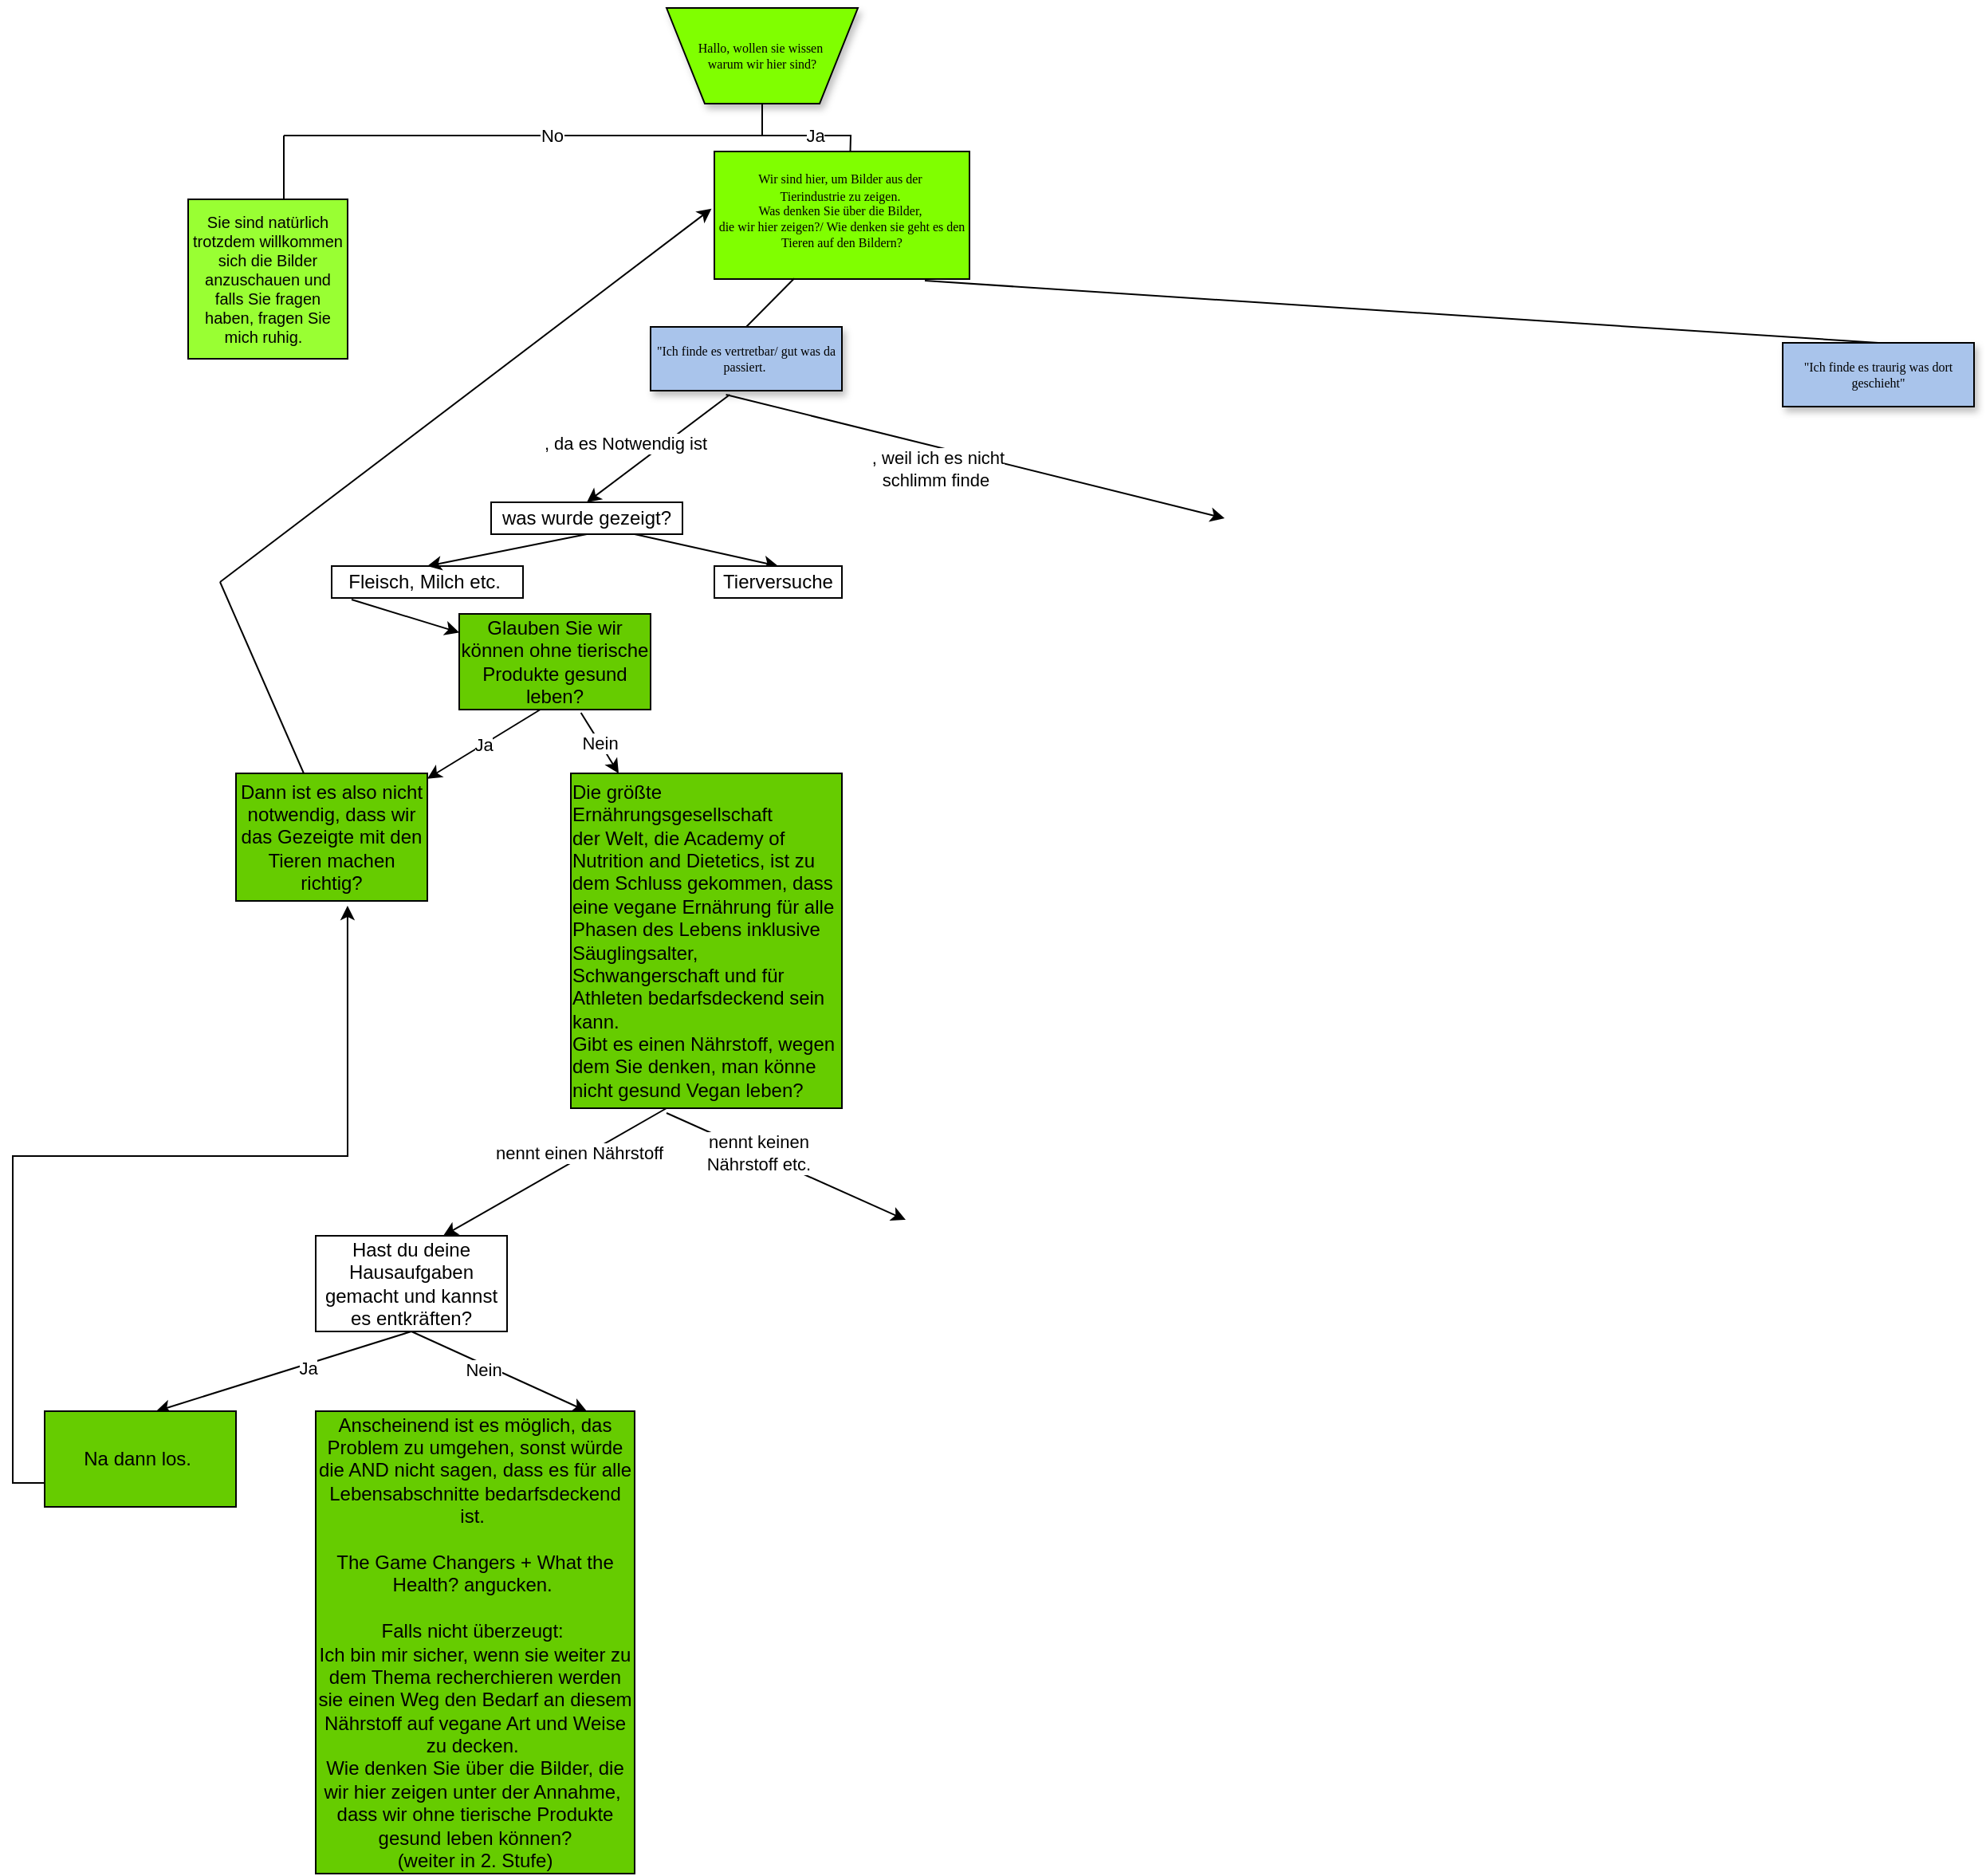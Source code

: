 <mxfile version="13.6.10" type="github">
  <diagram name="Page-1" id="edf60f1a-56cd-e834-aa8a-f176f3a09ee4">
    <mxGraphModel dx="1185" dy="662" grid="1" gridSize="10" guides="1" tooltips="1" connect="1" arrows="1" fold="1" page="1" pageScale="1" pageWidth="5000" pageHeight="5000" background="#ffffff" math="0" shadow="0">
      <root>
        <mxCell id="0" />
        <mxCell id="1" parent="0" />
        <mxCell id="6EovEtZMzCxZlVtwhs3X-1" style="edgeStyle=orthogonalEdgeStyle;rounded=0;html=1;labelBackgroundColor=none;startSize=5;endArrow=classicThin;endFill=1;endSize=5;jettySize=auto;orthogonalLoop=1;strokeWidth=1;fontFamily=Verdana;fontSize=8;fillColor=#FFD966;" edge="1" source="6EovEtZMzCxZlVtwhs3X-2" parent="1">
          <mxGeometry relative="1" as="geometry">
            <mxPoint x="3155" y="2380" as="targetPoint" />
          </mxGeometry>
        </mxCell>
        <mxCell id="6EovEtZMzCxZlVtwhs3X-75" value="Ja&lt;br&gt;" style="edgeLabel;html=1;align=center;verticalAlign=middle;resizable=0;points=[];" vertex="1" connectable="0" parent="6EovEtZMzCxZlVtwhs3X-1">
          <mxGeometry x="0.096" relative="1" as="geometry">
            <mxPoint as="offset" />
          </mxGeometry>
        </mxCell>
        <mxCell id="6EovEtZMzCxZlVtwhs3X-2" value="Hallo, wollen sie wissen&amp;nbsp;&lt;br&gt;warum wir hier sind?" style="shape=trapezoid;whiteSpace=wrap;html=1;rounded=0;shadow=1;labelBackgroundColor=none;strokeWidth=1;fontFamily=Verdana;fontSize=8;align=center;flipV=1;fillColor=#80FF00;" vertex="1" parent="1">
          <mxGeometry x="3040" y="2280" width="120" height="60" as="geometry" />
        </mxCell>
        <mxCell id="6EovEtZMzCxZlVtwhs3X-16" value="&quot;Ich finde es vertretbar/ gut was da passiert.&amp;nbsp;" style="whiteSpace=wrap;html=1;rounded=0;shadow=1;labelBackgroundColor=none;strokeWidth=1;fontFamily=Verdana;fontSize=8;align=center;fillColor=#A9C4EB;" vertex="1" parent="1">
          <mxGeometry x="3030" y="2480" width="120" height="40" as="geometry" />
        </mxCell>
        <mxCell id="6EovEtZMzCxZlVtwhs3X-20" value="&quot;Ich finde es traurig was dort geschieht&quot;" style="whiteSpace=wrap;html=1;rounded=0;shadow=1;labelBackgroundColor=none;strokeWidth=1;fontFamily=Verdana;fontSize=8;align=center;spacing=6;fillColor=#A9C4EB;" vertex="1" parent="1">
          <mxGeometry x="3740" y="2490" width="120" height="40" as="geometry" />
        </mxCell>
        <mxCell id="6EovEtZMzCxZlVtwhs3X-60" value="&lt;div&gt;&lt;span style=&quot;font-family: &amp;#34;verdana&amp;#34; ; font-size: 8px&quot;&gt;Wir sind hier, um Bilder aus der&amp;nbsp;&lt;/span&gt;&lt;/div&gt;&lt;span style=&quot;font-size: 8px ; font-family: &amp;#34;verdana&amp;#34;&quot;&gt;&lt;div&gt;&lt;span&gt;Tierindustrie zu zeigen.&amp;nbsp;&lt;/span&gt;&lt;/div&gt;&lt;/span&gt;&lt;span style=&quot;font-size: 8px ; font-family: &amp;#34;verdana&amp;#34;&quot;&gt;&lt;div&gt;&lt;span&gt;Was denken Sie über die Bilder,&amp;nbsp;&lt;/span&gt;&lt;/div&gt;&lt;/span&gt;&lt;span style=&quot;font-size: 8px ; font-family: &amp;#34;verdana&amp;#34;&quot;&gt;&lt;div&gt;&lt;span&gt;die wir hier zeigen?/ Wie denken sie geht es den Tieren auf den Bildern?&lt;/span&gt;&lt;/div&gt;&lt;div&gt;&lt;br&gt;&lt;/div&gt;&lt;/span&gt;" style="rounded=0;whiteSpace=wrap;html=1;align=center;fillColor=#80FF00;" vertex="1" parent="1">
          <mxGeometry x="3070" y="2370" width="160" height="80" as="geometry" />
        </mxCell>
        <mxCell id="6EovEtZMzCxZlVtwhs3X-61" value="" style="endArrow=none;html=1;" edge="1" parent="1">
          <mxGeometry width="50" height="50" relative="1" as="geometry">
            <mxPoint x="3100" y="2360" as="sourcePoint" />
            <mxPoint x="2920" y="2360" as="targetPoint" />
          </mxGeometry>
        </mxCell>
        <mxCell id="6EovEtZMzCxZlVtwhs3X-67" value="No&lt;br&gt;" style="edgeLabel;html=1;align=center;verticalAlign=middle;resizable=0;points=[];" vertex="1" connectable="0" parent="6EovEtZMzCxZlVtwhs3X-61">
          <mxGeometry x="0.473" relative="1" as="geometry">
            <mxPoint as="offset" />
          </mxGeometry>
        </mxCell>
        <mxCell id="6EovEtZMzCxZlVtwhs3X-68" value="&lt;div style=&quot;font-size: 10px&quot;&gt;&lt;div&gt;&lt;font style=&quot;line-height: 90% ; font-size: 10px&quot;&gt;Sie sind natürlich trotzdem willkommen sich die Bilder anzuschauen und falls Sie fragen haben, fragen Sie mich ruhig.&amp;nbsp;&lt;/font&gt;&lt;font style=&quot;font-size: 10px ; line-height: 90%&quot;&gt;&amp;nbsp;&lt;/font&gt;&lt;/div&gt;&lt;/div&gt;" style="whiteSpace=wrap;html=1;aspect=fixed;align=center;fillColor=#99FF33;" vertex="1" parent="1">
          <mxGeometry x="2740" y="2400" width="100" height="100" as="geometry" />
        </mxCell>
        <mxCell id="6EovEtZMzCxZlVtwhs3X-69" value="" style="endArrow=none;html=1;exitX=0.5;exitY=0;exitDx=0;exitDy=0;entryX=0.313;entryY=0.995;entryDx=0;entryDy=0;entryPerimeter=0;" edge="1" parent="1" source="6EovEtZMzCxZlVtwhs3X-16" target="6EovEtZMzCxZlVtwhs3X-60">
          <mxGeometry width="50" height="50" relative="1" as="geometry">
            <mxPoint x="3100" y="2460" as="sourcePoint" />
            <mxPoint x="3150" y="2410" as="targetPoint" />
          </mxGeometry>
        </mxCell>
        <mxCell id="6EovEtZMzCxZlVtwhs3X-70" value="" style="endArrow=none;html=1;entryX=0.825;entryY=1.013;entryDx=0;entryDy=0;entryPerimeter=0;exitX=0.5;exitY=0;exitDx=0;exitDy=0;" edge="1" parent="1" source="6EovEtZMzCxZlVtwhs3X-20" target="6EovEtZMzCxZlVtwhs3X-60">
          <mxGeometry width="50" height="50" relative="1" as="geometry">
            <mxPoint x="3100" y="2460" as="sourcePoint" />
            <mxPoint x="3150" y="2410" as="targetPoint" />
          </mxGeometry>
        </mxCell>
        <mxCell id="6EovEtZMzCxZlVtwhs3X-73" value="" style="endArrow=classic;html=1;exitX=0.414;exitY=1.062;exitDx=0;exitDy=0;exitPerimeter=0;fillColor=#33FF33;entryX=0.5;entryY=0;entryDx=0;entryDy=0;" edge="1" parent="1" source="6EovEtZMzCxZlVtwhs3X-16" target="6EovEtZMzCxZlVtwhs3X-80">
          <mxGeometry width="50" height="50" relative="1" as="geometry">
            <mxPoint x="3100" y="2570" as="sourcePoint" />
            <mxPoint x="2950" y="2600" as="targetPoint" />
          </mxGeometry>
        </mxCell>
        <mxCell id="6EovEtZMzCxZlVtwhs3X-78" value=", da es Notwendig ist" style="edgeLabel;html=1;align=center;verticalAlign=middle;resizable=0;points=[];" vertex="1" connectable="0" parent="6EovEtZMzCxZlVtwhs3X-73">
          <mxGeometry x="-0.089" y="-1" relative="1" as="geometry">
            <mxPoint x="-24.85" as="offset" />
          </mxGeometry>
        </mxCell>
        <mxCell id="6EovEtZMzCxZlVtwhs3X-77" value="" style="endArrow=classic;html=1;fillColor=#FFD966;exitX=0.394;exitY=1.062;exitDx=0;exitDy=0;exitPerimeter=0;" edge="1" parent="1" source="6EovEtZMzCxZlVtwhs3X-16">
          <mxGeometry width="50" height="50" relative="1" as="geometry">
            <mxPoint x="3100" y="2610" as="sourcePoint" />
            <mxPoint x="3390" y="2600" as="targetPoint" />
          </mxGeometry>
        </mxCell>
        <mxCell id="6EovEtZMzCxZlVtwhs3X-79" value=", weil ich es nicht &lt;br&gt;schlimm finde&amp;nbsp;" style="edgeLabel;html=1;align=center;verticalAlign=middle;resizable=0;points=[];" vertex="1" connectable="0" parent="6EovEtZMzCxZlVtwhs3X-77">
          <mxGeometry x="-0.155" y="1" relative="1" as="geometry">
            <mxPoint y="14.17" as="offset" />
          </mxGeometry>
        </mxCell>
        <mxCell id="6EovEtZMzCxZlVtwhs3X-80" value="was wurde gezeigt?" style="rounded=0;whiteSpace=wrap;html=1;fillColor=#FFFFFF;" vertex="1" parent="1">
          <mxGeometry x="2930" y="2590" width="120" height="20" as="geometry" />
        </mxCell>
        <mxCell id="6EovEtZMzCxZlVtwhs3X-81" value="Fleisch, Milch etc.&amp;nbsp;" style="whiteSpace=wrap;html=1;fillColor=#FFFFFF;" vertex="1" parent="1">
          <mxGeometry x="2830" y="2630" width="120" height="20" as="geometry" />
        </mxCell>
        <mxCell id="6EovEtZMzCxZlVtwhs3X-82" value="" style="endArrow=classic;html=1;fillColor=#FFD966;entryX=0.5;entryY=0;entryDx=0;entryDy=0;exitX=0.5;exitY=1;exitDx=0;exitDy=0;" edge="1" parent="1" source="6EovEtZMzCxZlVtwhs3X-80" target="6EovEtZMzCxZlVtwhs3X-81">
          <mxGeometry width="50" height="50" relative="1" as="geometry">
            <mxPoint x="3100" y="2690" as="sourcePoint" />
            <mxPoint x="3150" y="2640" as="targetPoint" />
          </mxGeometry>
        </mxCell>
        <mxCell id="6EovEtZMzCxZlVtwhs3X-83" value="" style="endArrow=classic;html=1;fillColor=#FFD966;exitX=0.104;exitY=1.052;exitDx=0;exitDy=0;exitPerimeter=0;" edge="1" parent="1" source="6EovEtZMzCxZlVtwhs3X-81" target="6EovEtZMzCxZlVtwhs3X-84">
          <mxGeometry width="50" height="50" relative="1" as="geometry">
            <mxPoint x="3100" y="2690" as="sourcePoint" />
            <mxPoint x="2930" y="2680" as="targetPoint" />
          </mxGeometry>
        </mxCell>
        <mxCell id="6EovEtZMzCxZlVtwhs3X-84" value="Glauben Sie wir können ohne tierische Produkte gesund leben?" style="rounded=0;whiteSpace=wrap;html=1;fillColor=#66CC00;" vertex="1" parent="1">
          <mxGeometry x="2910" y="2660" width="120" height="60" as="geometry" />
        </mxCell>
        <mxCell id="6EovEtZMzCxZlVtwhs3X-85" value="Ja" style="endArrow=classic;html=1;fillColor=#FFD966;exitX=0.422;exitY=1.002;exitDx=0;exitDy=0;exitPerimeter=0;" edge="1" parent="1" source="6EovEtZMzCxZlVtwhs3X-84" target="6EovEtZMzCxZlVtwhs3X-87">
          <mxGeometry width="50" height="50" relative="1" as="geometry">
            <mxPoint x="3100" y="2770" as="sourcePoint" />
            <mxPoint x="2940" y="2760" as="targetPoint" />
          </mxGeometry>
        </mxCell>
        <mxCell id="6EovEtZMzCxZlVtwhs3X-86" value="Nein" style="endArrow=classic;html=1;fillColor=#FFD966;exitX=0.636;exitY=1.033;exitDx=0;exitDy=0;exitPerimeter=0;" edge="1" parent="1" source="6EovEtZMzCxZlVtwhs3X-84">
          <mxGeometry width="50" height="50" relative="1" as="geometry">
            <mxPoint x="3100" y="2770" as="sourcePoint" />
            <mxPoint x="3010" y="2760" as="targetPoint" />
          </mxGeometry>
        </mxCell>
        <mxCell id="6EovEtZMzCxZlVtwhs3X-87" value="Dann ist es also nicht notwendig, dass wir das Gezeigte mit den Tieren machen richtig?" style="rounded=0;whiteSpace=wrap;html=1;fillColor=#66CC00;" vertex="1" parent="1">
          <mxGeometry x="2770" y="2760" width="120" height="80" as="geometry" />
        </mxCell>
        <mxCell id="6EovEtZMzCxZlVtwhs3X-91" value="" style="endArrow=none;html=1;fillColor=#FFD966;" edge="1" parent="1" target="6EovEtZMzCxZlVtwhs3X-87">
          <mxGeometry width="50" height="50" relative="1" as="geometry">
            <mxPoint x="2760" y="2640" as="sourcePoint" />
            <mxPoint x="2670" y="2780" as="targetPoint" />
          </mxGeometry>
        </mxCell>
        <mxCell id="6EovEtZMzCxZlVtwhs3X-95" value="" style="endArrow=none;html=1;fillColor=#FFD966;" edge="1" parent="1">
          <mxGeometry width="50" height="50" relative="1" as="geometry">
            <mxPoint x="2800" y="2360" as="sourcePoint" />
            <mxPoint x="2920" y="2360" as="targetPoint" />
          </mxGeometry>
        </mxCell>
        <mxCell id="6EovEtZMzCxZlVtwhs3X-96" value="" style="endArrow=none;html=1;fillColor=#FFD966;" edge="1" parent="1">
          <mxGeometry width="50" height="50" relative="1" as="geometry">
            <mxPoint x="2800" y="2400" as="sourcePoint" />
            <mxPoint x="2800" y="2360" as="targetPoint" />
          </mxGeometry>
        </mxCell>
        <mxCell id="6EovEtZMzCxZlVtwhs3X-100" value="" style="endArrow=classic;html=1;fillColor=#FFD966;entryX=-0.011;entryY=0.448;entryDx=0;entryDy=0;entryPerimeter=0;" edge="1" parent="1" target="6EovEtZMzCxZlVtwhs3X-60">
          <mxGeometry width="50" height="50" relative="1" as="geometry">
            <mxPoint x="2760" y="2640" as="sourcePoint" />
            <mxPoint x="2810" y="2590" as="targetPoint" />
          </mxGeometry>
        </mxCell>
        <mxCell id="6EovEtZMzCxZlVtwhs3X-101" value="&lt;div style=&quot;text-align: left&quot;&gt;&lt;span&gt;Die größte Ernährungsgesellschaft&amp;nbsp;&lt;/span&gt;&lt;/div&gt;&lt;div style=&quot;text-align: left&quot;&gt;&lt;span&gt;der Welt, die Academy of Nutrition and Dietetics, ist zu dem Schluss gekommen, dass eine vegane Ernährung für alle Phasen des Lebens inklusive Säuglingsalter, Schwangerschaft und für Athleten bedarfsdeckend sein kann.&amp;nbsp;&amp;nbsp;&lt;/span&gt;&lt;/div&gt;&lt;div style=&quot;text-align: left&quot;&gt;Gibt es einen Nährstoff, wegen dem Sie denken, man könne nicht gesund Vegan leben?&lt;/div&gt;" style="whiteSpace=wrap;html=1;fillColor=#66CC00;" vertex="1" parent="1">
          <mxGeometry x="2980" y="2760" width="170" height="210" as="geometry" />
        </mxCell>
        <mxCell id="6EovEtZMzCxZlVtwhs3X-102" value="" style="endArrow=classic;html=1;fillColor=#FFD966;" edge="1" parent="1">
          <mxGeometry width="50" height="50" relative="1" as="geometry">
            <mxPoint x="3040" y="2973" as="sourcePoint" />
            <mxPoint x="3190" y="3040" as="targetPoint" />
          </mxGeometry>
        </mxCell>
        <mxCell id="6EovEtZMzCxZlVtwhs3X-104" value="nennt keinen&amp;nbsp;&lt;br&gt;Nährstoff etc.&amp;nbsp;" style="edgeLabel;html=1;align=center;verticalAlign=middle;resizable=0;points=[];" vertex="1" connectable="0" parent="6EovEtZMzCxZlVtwhs3X-102">
          <mxGeometry x="-0.218" y="1" relative="1" as="geometry">
            <mxPoint as="offset" />
          </mxGeometry>
        </mxCell>
        <mxCell id="6EovEtZMzCxZlVtwhs3X-103" value="" style="endArrow=classic;html=1;fillColor=#FFD966;" edge="1" parent="1">
          <mxGeometry width="50" height="50" relative="1" as="geometry">
            <mxPoint x="3040" y="2970" as="sourcePoint" />
            <mxPoint x="2900" y="3050" as="targetPoint" />
          </mxGeometry>
        </mxCell>
        <mxCell id="6EovEtZMzCxZlVtwhs3X-105" value="nennt einen Nährstoff" style="edgeLabel;html=1;align=center;verticalAlign=middle;resizable=0;points=[];" vertex="1" connectable="0" parent="6EovEtZMzCxZlVtwhs3X-103">
          <mxGeometry x="-0.235" y="-3" relative="1" as="geometry">
            <mxPoint as="offset" />
          </mxGeometry>
        </mxCell>
        <mxCell id="6EovEtZMzCxZlVtwhs3X-107" value="Hast du deine Hausaufgaben gemacht und kannst es entkräften?" style="rounded=0;whiteSpace=wrap;html=1;fillColor=#FFFFFF;" vertex="1" parent="1">
          <mxGeometry x="2820" y="3050" width="120" height="60" as="geometry" />
        </mxCell>
        <mxCell id="6EovEtZMzCxZlVtwhs3X-108" value="" style="endArrow=classic;html=1;fillColor=#FFD966;exitX=0.5;exitY=1;exitDx=0;exitDy=0;" edge="1" parent="1" source="6EovEtZMzCxZlVtwhs3X-107">
          <mxGeometry width="50" height="50" relative="1" as="geometry">
            <mxPoint x="3030" y="3180" as="sourcePoint" />
            <mxPoint x="2720" y="3160" as="targetPoint" />
          </mxGeometry>
        </mxCell>
        <mxCell id="6EovEtZMzCxZlVtwhs3X-110" value="Ja&lt;br&gt;" style="edgeLabel;html=1;align=center;verticalAlign=middle;resizable=0;points=[];" vertex="1" connectable="0" parent="6EovEtZMzCxZlVtwhs3X-108">
          <mxGeometry x="-0.181" y="2" relative="1" as="geometry">
            <mxPoint as="offset" />
          </mxGeometry>
        </mxCell>
        <mxCell id="6EovEtZMzCxZlVtwhs3X-109" value="" style="endArrow=classic;html=1;fillColor=#FFD966;" edge="1" parent="1">
          <mxGeometry width="50" height="50" relative="1" as="geometry">
            <mxPoint x="2880" y="3110" as="sourcePoint" />
            <mxPoint x="2990" y="3160" as="targetPoint" />
          </mxGeometry>
        </mxCell>
        <mxCell id="6EovEtZMzCxZlVtwhs3X-111" value="Nein&lt;br&gt;" style="edgeLabel;html=1;align=center;verticalAlign=middle;resizable=0;points=[];" vertex="1" connectable="0" parent="6EovEtZMzCxZlVtwhs3X-109">
          <mxGeometry x="-0.171" y="-3" relative="1" as="geometry">
            <mxPoint as="offset" />
          </mxGeometry>
        </mxCell>
        <mxCell id="6EovEtZMzCxZlVtwhs3X-117" style="edgeStyle=orthogonalEdgeStyle;rounded=0;orthogonalLoop=1;jettySize=auto;html=1;entryX=0.583;entryY=1.038;entryDx=0;entryDy=0;entryPerimeter=0;fillColor=#FFD966;exitX=0;exitY=0.75;exitDx=0;exitDy=0;" edge="1" parent="1" source="6EovEtZMzCxZlVtwhs3X-112" target="6EovEtZMzCxZlVtwhs3X-87">
          <mxGeometry relative="1" as="geometry" />
        </mxCell>
        <mxCell id="6EovEtZMzCxZlVtwhs3X-112" value="Na dann los.&amp;nbsp;" style="rounded=0;whiteSpace=wrap;html=1;fillColor=#66CC00;" vertex="1" parent="1">
          <mxGeometry x="2650" y="3160" width="120" height="60" as="geometry" />
        </mxCell>
        <mxCell id="6EovEtZMzCxZlVtwhs3X-118" value="Anscheinend ist es möglich, das Problem zu umgehen, sonst würde die AND nicht sagen, dass es für alle Lebensabschnitte bedarfsdeckend ist.&amp;nbsp;&lt;br&gt;&lt;br&gt;The Game Changers + What the Health? angucken.&amp;nbsp;&lt;br&gt;&lt;br&gt;Falls nicht überzeugt:&amp;nbsp;&lt;br&gt;Ich bin mir sicher, wenn sie weiter zu dem Thema recherchieren werden sie einen Weg den Bedarf an diesem Nährstoff auf vegane Art und Weise zu decken.&amp;nbsp;&lt;br&gt;Wie denken Sie über die Bilder, die wir hier zeigen unter der Annahme,&amp;nbsp;&lt;br&gt;dass wir ohne tierische Produkte gesund leben können?&lt;br&gt;(weiter in 2. Stufe)" style="rounded=0;whiteSpace=wrap;html=1;fillColor=#66CC00;" vertex="1" parent="1">
          <mxGeometry x="2820" y="3160" width="200" height="290" as="geometry" />
        </mxCell>
        <mxCell id="6EovEtZMzCxZlVtwhs3X-119" value="" style="endArrow=classic;html=1;fillColor=#FFD966;exitX=0.75;exitY=1;exitDx=0;exitDy=0;entryX=0.5;entryY=0;entryDx=0;entryDy=0;" edge="1" parent="1" source="6EovEtZMzCxZlVtwhs3X-80" target="6EovEtZMzCxZlVtwhs3X-120">
          <mxGeometry width="50" height="50" relative="1" as="geometry">
            <mxPoint x="3030" y="2740" as="sourcePoint" />
            <mxPoint x="3120" y="2640" as="targetPoint" />
          </mxGeometry>
        </mxCell>
        <mxCell id="6EovEtZMzCxZlVtwhs3X-120" value="Tierversuche" style="rounded=0;whiteSpace=wrap;html=1;" vertex="1" parent="1">
          <mxGeometry x="3070" y="2630" width="80" height="20" as="geometry" />
        </mxCell>
      </root>
    </mxGraphModel>
  </diagram>
</mxfile>
